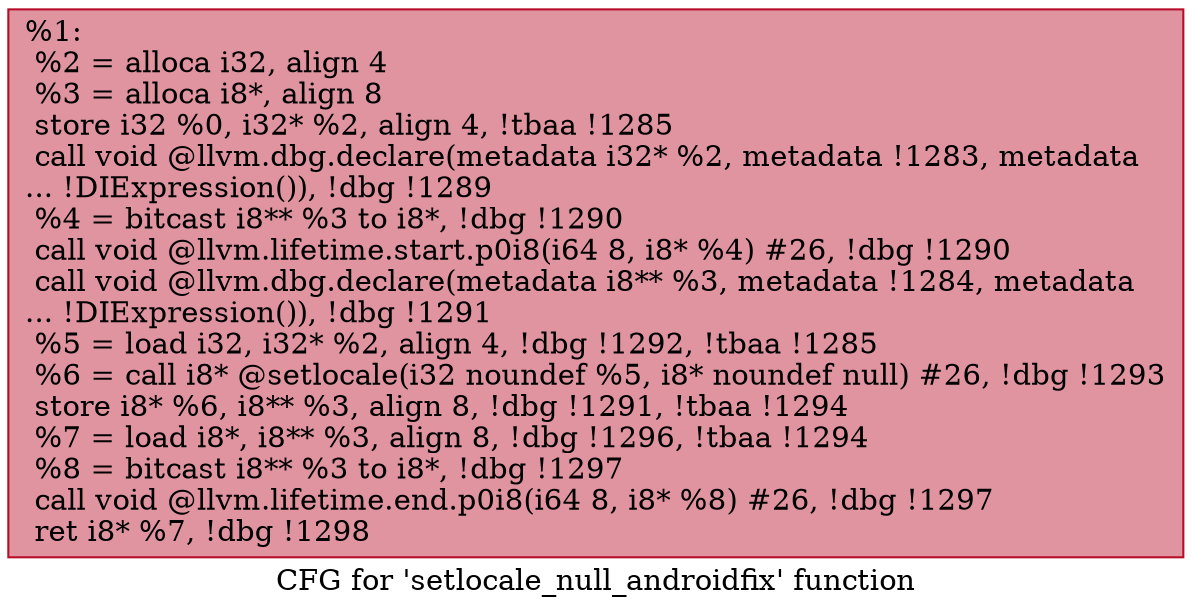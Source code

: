 digraph "CFG for 'setlocale_null_androidfix' function" {
	label="CFG for 'setlocale_null_androidfix' function";

	Node0x27a2b00 [shape=record,color="#b70d28ff", style=filled, fillcolor="#b70d2870",label="{%1:\l  %2 = alloca i32, align 4\l  %3 = alloca i8*, align 8\l  store i32 %0, i32* %2, align 4, !tbaa !1285\l  call void @llvm.dbg.declare(metadata i32* %2, metadata !1283, metadata\l... !DIExpression()), !dbg !1289\l  %4 = bitcast i8** %3 to i8*, !dbg !1290\l  call void @llvm.lifetime.start.p0i8(i64 8, i8* %4) #26, !dbg !1290\l  call void @llvm.dbg.declare(metadata i8** %3, metadata !1284, metadata\l... !DIExpression()), !dbg !1291\l  %5 = load i32, i32* %2, align 4, !dbg !1292, !tbaa !1285\l  %6 = call i8* @setlocale(i32 noundef %5, i8* noundef null) #26, !dbg !1293\l  store i8* %6, i8** %3, align 8, !dbg !1291, !tbaa !1294\l  %7 = load i8*, i8** %3, align 8, !dbg !1296, !tbaa !1294\l  %8 = bitcast i8** %3 to i8*, !dbg !1297\l  call void @llvm.lifetime.end.p0i8(i64 8, i8* %8) #26, !dbg !1297\l  ret i8* %7, !dbg !1298\l}"];
}
